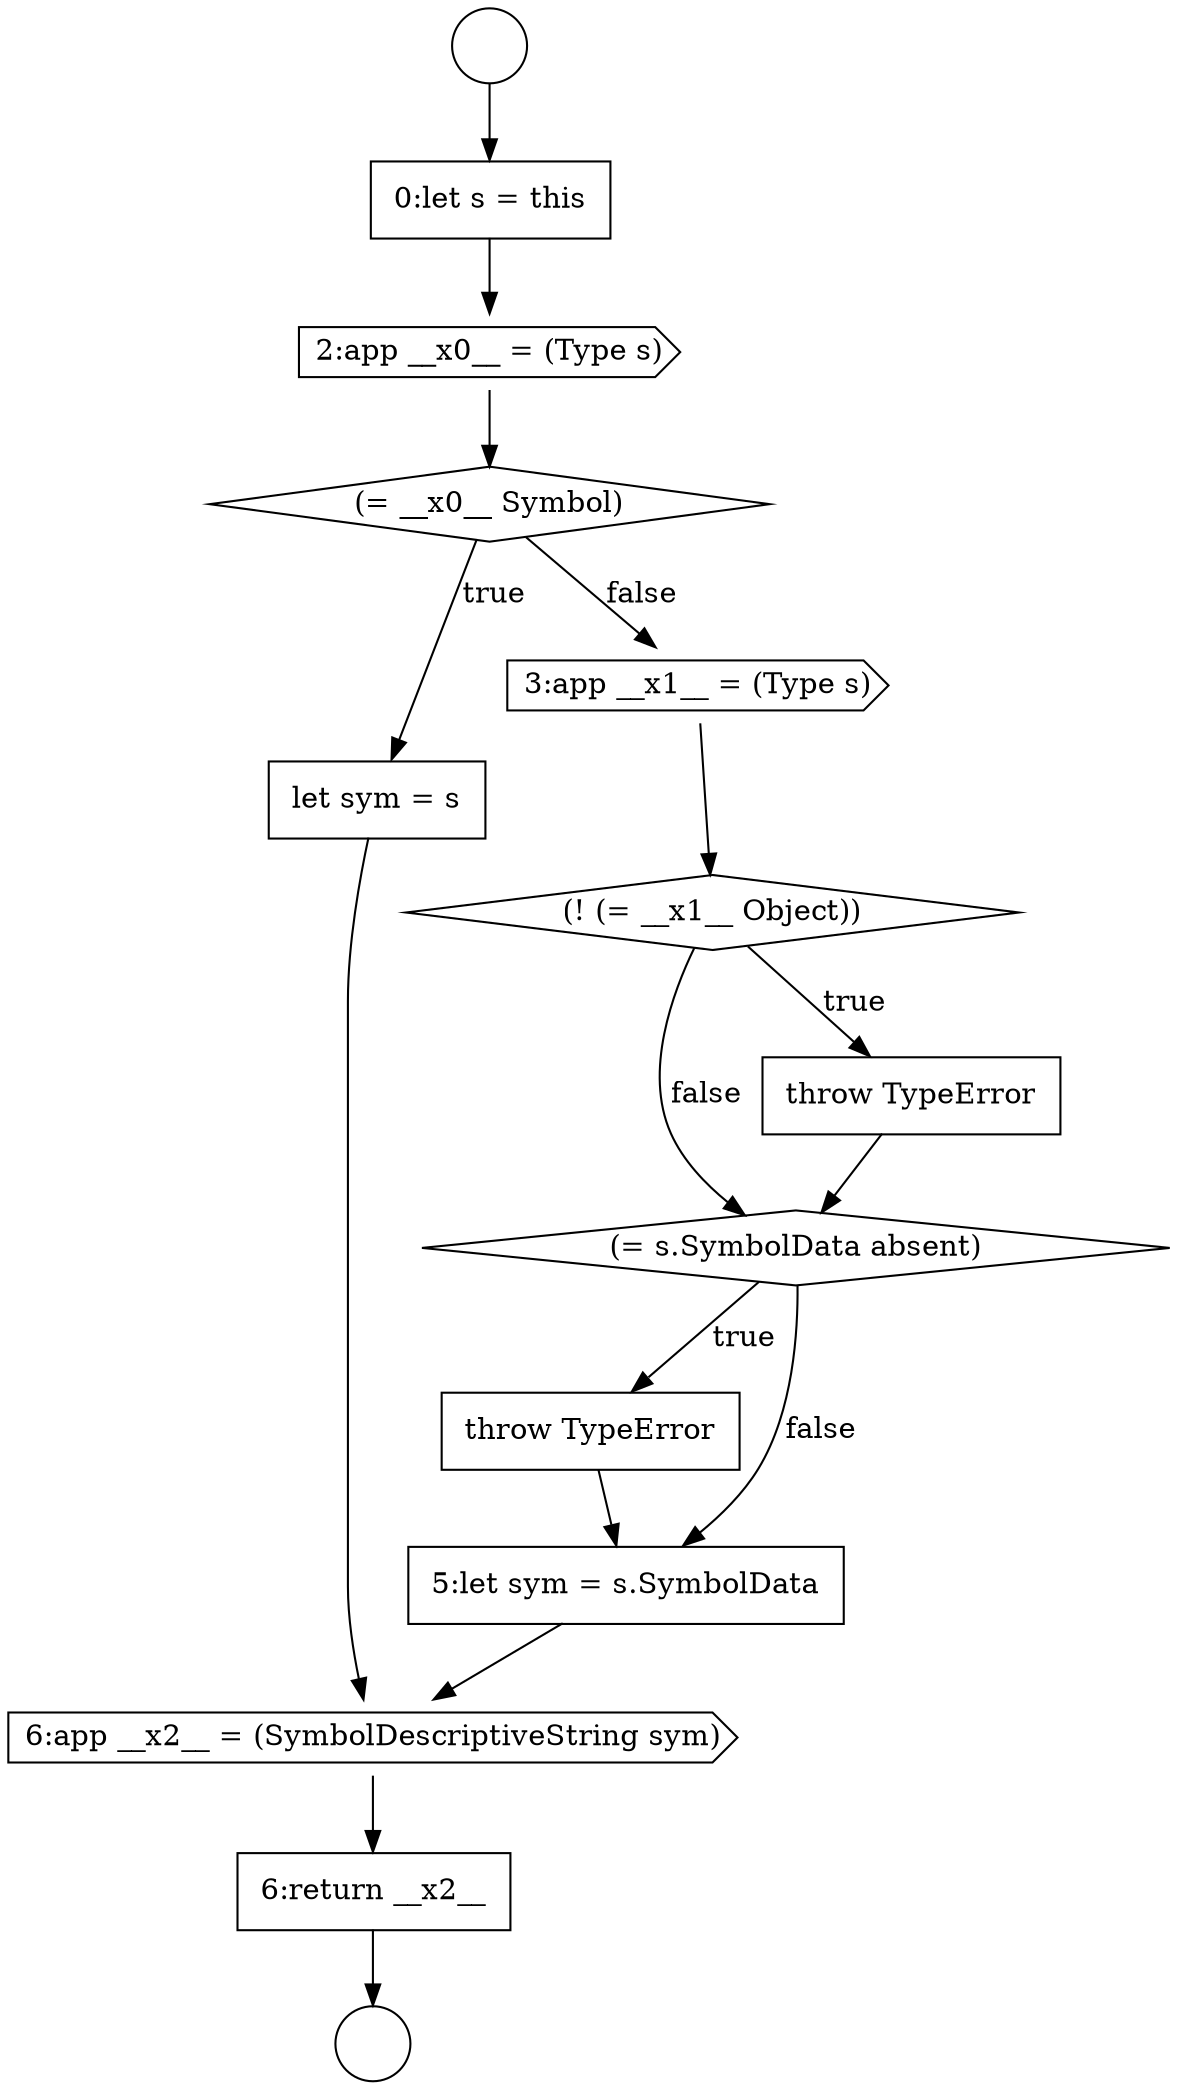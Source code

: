 digraph {
  node11136 [shape=diamond, label=<<font color="black">(! (= __x1__ Object))</font>> color="black" fillcolor="white" style=filled]
  node11133 [shape=diamond, label=<<font color="black">(= __x0__ Symbol)</font>> color="black" fillcolor="white" style=filled]
  node11138 [shape=diamond, label=<<font color="black">(= s.SymbolData absent)</font>> color="black" fillcolor="white" style=filled]
  node11134 [shape=none, margin=0, label=<<font color="black">
    <table border="0" cellborder="1" cellspacing="0" cellpadding="10">
      <tr><td align="left">let sym = s</td></tr>
    </table>
  </font>> color="black" fillcolor="white" style=filled]
  node11137 [shape=none, margin=0, label=<<font color="black">
    <table border="0" cellborder="1" cellspacing="0" cellpadding="10">
      <tr><td align="left">throw TypeError</td></tr>
    </table>
  </font>> color="black" fillcolor="white" style=filled]
  node11135 [shape=cds, label=<<font color="black">3:app __x1__ = (Type s)</font>> color="black" fillcolor="white" style=filled]
  node11132 [shape=cds, label=<<font color="black">2:app __x0__ = (Type s)</font>> color="black" fillcolor="white" style=filled]
  node11139 [shape=none, margin=0, label=<<font color="black">
    <table border="0" cellborder="1" cellspacing="0" cellpadding="10">
      <tr><td align="left">throw TypeError</td></tr>
    </table>
  </font>> color="black" fillcolor="white" style=filled]
  node11129 [shape=circle label=" " color="black" fillcolor="white" style=filled]
  node11142 [shape=none, margin=0, label=<<font color="black">
    <table border="0" cellborder="1" cellspacing="0" cellpadding="10">
      <tr><td align="left">6:return __x2__</td></tr>
    </table>
  </font>> color="black" fillcolor="white" style=filled]
  node11130 [shape=circle label=" " color="black" fillcolor="white" style=filled]
  node11141 [shape=cds, label=<<font color="black">6:app __x2__ = (SymbolDescriptiveString sym)</font>> color="black" fillcolor="white" style=filled]
  node11131 [shape=none, margin=0, label=<<font color="black">
    <table border="0" cellborder="1" cellspacing="0" cellpadding="10">
      <tr><td align="left">0:let s = this</td></tr>
    </table>
  </font>> color="black" fillcolor="white" style=filled]
  node11140 [shape=none, margin=0, label=<<font color="black">
    <table border="0" cellborder="1" cellspacing="0" cellpadding="10">
      <tr><td align="left">5:let sym = s.SymbolData</td></tr>
    </table>
  </font>> color="black" fillcolor="white" style=filled]
  node11141 -> node11142 [ color="black"]
  node11136 -> node11137 [label=<<font color="black">true</font>> color="black"]
  node11136 -> node11138 [label=<<font color="black">false</font>> color="black"]
  node11129 -> node11131 [ color="black"]
  node11137 -> node11138 [ color="black"]
  node11140 -> node11141 [ color="black"]
  node11134 -> node11141 [ color="black"]
  node11133 -> node11134 [label=<<font color="black">true</font>> color="black"]
  node11133 -> node11135 [label=<<font color="black">false</font>> color="black"]
  node11139 -> node11140 [ color="black"]
  node11131 -> node11132 [ color="black"]
  node11142 -> node11130 [ color="black"]
  node11138 -> node11139 [label=<<font color="black">true</font>> color="black"]
  node11138 -> node11140 [label=<<font color="black">false</font>> color="black"]
  node11135 -> node11136 [ color="black"]
  node11132 -> node11133 [ color="black"]
}

